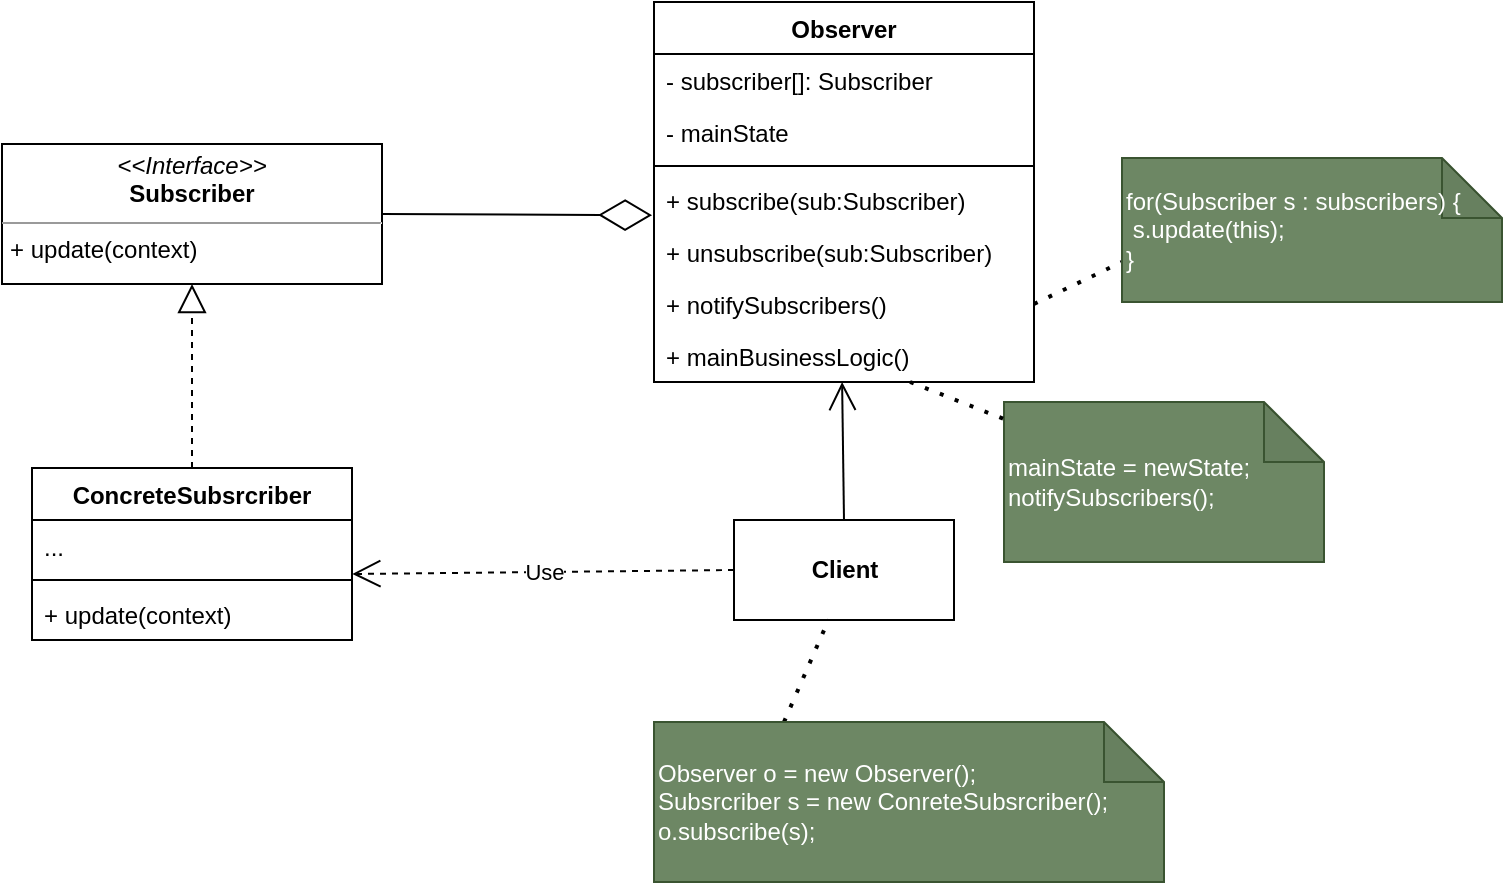 <mxfile version="20.5.1" type="github">
  <diagram id="1H10OUsN5PXFqD8tMpOQ" name="第 1 页">
    <mxGraphModel dx="1550" dy="859" grid="1" gridSize="10" guides="1" tooltips="1" connect="1" arrows="1" fold="1" page="1" pageScale="1" pageWidth="827" pageHeight="1169" math="0" shadow="0">
      <root>
        <mxCell id="0" />
        <mxCell id="1" parent="0" />
        <mxCell id="m__BaVQpfBo_4JPxNUXP-1" value="Observer" style="swimlane;fontStyle=1;align=center;verticalAlign=top;childLayout=stackLayout;horizontal=1;startSize=26;horizontalStack=0;resizeParent=1;resizeParentMax=0;resizeLast=0;collapsible=1;marginBottom=0;" vertex="1" parent="1">
          <mxGeometry x="365" y="200" width="190" height="190" as="geometry" />
        </mxCell>
        <mxCell id="m__BaVQpfBo_4JPxNUXP-2" value="- subscriber[]: Subscriber" style="text;strokeColor=none;fillColor=none;align=left;verticalAlign=top;spacingLeft=4;spacingRight=4;overflow=hidden;rotatable=0;points=[[0,0.5],[1,0.5]];portConstraint=eastwest;" vertex="1" parent="m__BaVQpfBo_4JPxNUXP-1">
          <mxGeometry y="26" width="190" height="26" as="geometry" />
        </mxCell>
        <mxCell id="m__BaVQpfBo_4JPxNUXP-14" value="- mainState" style="text;strokeColor=none;fillColor=none;align=left;verticalAlign=top;spacingLeft=4;spacingRight=4;overflow=hidden;rotatable=0;points=[[0,0.5],[1,0.5]];portConstraint=eastwest;" vertex="1" parent="m__BaVQpfBo_4JPxNUXP-1">
          <mxGeometry y="52" width="190" height="26" as="geometry" />
        </mxCell>
        <mxCell id="m__BaVQpfBo_4JPxNUXP-3" value="" style="line;strokeWidth=1;fillColor=none;align=left;verticalAlign=middle;spacingTop=-1;spacingLeft=3;spacingRight=3;rotatable=0;labelPosition=right;points=[];portConstraint=eastwest;strokeColor=inherit;" vertex="1" parent="m__BaVQpfBo_4JPxNUXP-1">
          <mxGeometry y="78" width="190" height="8" as="geometry" />
        </mxCell>
        <mxCell id="m__BaVQpfBo_4JPxNUXP-4" value="+ subscribe(sub:Subscriber)" style="text;strokeColor=none;fillColor=none;align=left;verticalAlign=top;spacingLeft=4;spacingRight=4;overflow=hidden;rotatable=0;points=[[0,0.5],[1,0.5]];portConstraint=eastwest;" vertex="1" parent="m__BaVQpfBo_4JPxNUXP-1">
          <mxGeometry y="86" width="190" height="26" as="geometry" />
        </mxCell>
        <mxCell id="m__BaVQpfBo_4JPxNUXP-11" value="+ unsubscribe(sub:Subscriber)" style="text;strokeColor=none;fillColor=none;align=left;verticalAlign=top;spacingLeft=4;spacingRight=4;overflow=hidden;rotatable=0;points=[[0,0.5],[1,0.5]];portConstraint=eastwest;" vertex="1" parent="m__BaVQpfBo_4JPxNUXP-1">
          <mxGeometry y="112" width="190" height="26" as="geometry" />
        </mxCell>
        <mxCell id="m__BaVQpfBo_4JPxNUXP-10" value="+ notifySubscribers()" style="text;strokeColor=none;fillColor=none;align=left;verticalAlign=top;spacingLeft=4;spacingRight=4;overflow=hidden;rotatable=0;points=[[0,0.5],[1,0.5]];portConstraint=eastwest;" vertex="1" parent="m__BaVQpfBo_4JPxNUXP-1">
          <mxGeometry y="138" width="190" height="26" as="geometry" />
        </mxCell>
        <mxCell id="m__BaVQpfBo_4JPxNUXP-15" value="+ mainBusinessLogic()" style="text;strokeColor=none;fillColor=none;align=left;verticalAlign=top;spacingLeft=4;spacingRight=4;overflow=hidden;rotatable=0;points=[[0,0.5],[1,0.5]];portConstraint=eastwest;" vertex="1" parent="m__BaVQpfBo_4JPxNUXP-1">
          <mxGeometry y="164" width="190" height="26" as="geometry" />
        </mxCell>
        <mxCell id="m__BaVQpfBo_4JPxNUXP-5" value="&lt;p style=&quot;margin:0px;margin-top:4px;text-align:center;&quot;&gt;&lt;i&gt;&amp;lt;&amp;lt;Interface&amp;gt;&amp;gt;&lt;/i&gt;&lt;br&gt;&lt;b&gt;Subscriber&lt;/b&gt;&lt;/p&gt;&lt;hr size=&quot;1&quot;&gt;&lt;p style=&quot;margin:0px;margin-left:4px;&quot;&gt;+ update(context)&lt;br&gt;&lt;/p&gt;" style="verticalAlign=top;align=left;overflow=fill;fontSize=12;fontFamily=Helvetica;html=1;" vertex="1" parent="1">
          <mxGeometry x="39" y="271" width="190" height="70" as="geometry" />
        </mxCell>
        <mxCell id="m__BaVQpfBo_4JPxNUXP-6" value="ConcreteSubsrcriber" style="swimlane;fontStyle=1;align=center;verticalAlign=top;childLayout=stackLayout;horizontal=1;startSize=26;horizontalStack=0;resizeParent=1;resizeParentMax=0;resizeLast=0;collapsible=1;marginBottom=0;" vertex="1" parent="1">
          <mxGeometry x="54" y="433" width="160" height="86" as="geometry" />
        </mxCell>
        <mxCell id="m__BaVQpfBo_4JPxNUXP-7" value="..." style="text;strokeColor=none;fillColor=none;align=left;verticalAlign=top;spacingLeft=4;spacingRight=4;overflow=hidden;rotatable=0;points=[[0,0.5],[1,0.5]];portConstraint=eastwest;" vertex="1" parent="m__BaVQpfBo_4JPxNUXP-6">
          <mxGeometry y="26" width="160" height="26" as="geometry" />
        </mxCell>
        <mxCell id="m__BaVQpfBo_4JPxNUXP-8" value="" style="line;strokeWidth=1;fillColor=none;align=left;verticalAlign=middle;spacingTop=-1;spacingLeft=3;spacingRight=3;rotatable=0;labelPosition=right;points=[];portConstraint=eastwest;strokeColor=inherit;" vertex="1" parent="m__BaVQpfBo_4JPxNUXP-6">
          <mxGeometry y="52" width="160" height="8" as="geometry" />
        </mxCell>
        <mxCell id="m__BaVQpfBo_4JPxNUXP-9" value="+ update(context)" style="text;strokeColor=none;fillColor=none;align=left;verticalAlign=top;spacingLeft=4;spacingRight=4;overflow=hidden;rotatable=0;points=[[0,0.5],[1,0.5]];portConstraint=eastwest;" vertex="1" parent="m__BaVQpfBo_4JPxNUXP-6">
          <mxGeometry y="60" width="160" height="26" as="geometry" />
        </mxCell>
        <mxCell id="m__BaVQpfBo_4JPxNUXP-12" value="" style="endArrow=block;dashed=1;endFill=0;endSize=12;html=1;rounded=0;exitX=0.5;exitY=0;exitDx=0;exitDy=0;entryX=0.5;entryY=1;entryDx=0;entryDy=0;" edge="1" parent="1" source="m__BaVQpfBo_4JPxNUXP-6" target="m__BaVQpfBo_4JPxNUXP-5">
          <mxGeometry width="160" relative="1" as="geometry">
            <mxPoint x="140" y="381" as="sourcePoint" />
            <mxPoint x="300" y="381" as="targetPoint" />
          </mxGeometry>
        </mxCell>
        <mxCell id="m__BaVQpfBo_4JPxNUXP-13" value="" style="endArrow=diamondThin;endFill=0;endSize=24;html=1;rounded=0;exitX=1;exitY=0.5;exitDx=0;exitDy=0;entryX=-0.005;entryY=0.792;entryDx=0;entryDy=0;entryPerimeter=0;" edge="1" parent="1" source="m__BaVQpfBo_4JPxNUXP-5" target="m__BaVQpfBo_4JPxNUXP-4">
          <mxGeometry width="160" relative="1" as="geometry">
            <mxPoint x="259" y="141" as="sourcePoint" />
            <mxPoint x="419" y="141" as="targetPoint" />
          </mxGeometry>
        </mxCell>
        <mxCell id="m__BaVQpfBo_4JPxNUXP-16" value="Client" style="html=1;fontStyle=1" vertex="1" parent="1">
          <mxGeometry x="405" y="459" width="110" height="50" as="geometry" />
        </mxCell>
        <mxCell id="m__BaVQpfBo_4JPxNUXP-17" value="Use" style="endArrow=open;endSize=12;dashed=1;html=1;rounded=0;exitX=0;exitY=0.5;exitDx=0;exitDy=0;entryX=1.001;entryY=1.038;entryDx=0;entryDy=0;entryPerimeter=0;" edge="1" parent="1" source="m__BaVQpfBo_4JPxNUXP-16" target="m__BaVQpfBo_4JPxNUXP-7">
          <mxGeometry width="160" relative="1" as="geometry">
            <mxPoint x="315" y="555" as="sourcePoint" />
            <mxPoint x="475" y="555" as="targetPoint" />
          </mxGeometry>
        </mxCell>
        <mxCell id="m__BaVQpfBo_4JPxNUXP-18" value="" style="endArrow=open;endFill=1;endSize=12;html=1;rounded=0;exitX=0.5;exitY=0;exitDx=0;exitDy=0;entryX=0.495;entryY=1;entryDx=0;entryDy=0;entryPerimeter=0;" edge="1" parent="1" source="m__BaVQpfBo_4JPxNUXP-16" target="m__BaVQpfBo_4JPxNUXP-15">
          <mxGeometry width="160" relative="1" as="geometry">
            <mxPoint x="575" y="425" as="sourcePoint" />
            <mxPoint x="735" y="425" as="targetPoint" />
          </mxGeometry>
        </mxCell>
        <mxCell id="m__BaVQpfBo_4JPxNUXP-19" value="" style="endArrow=none;dashed=1;html=1;dashPattern=1 3;strokeWidth=2;rounded=0;exitX=1;exitY=0.5;exitDx=0;exitDy=0;" edge="1" parent="1" source="m__BaVQpfBo_4JPxNUXP-10">
          <mxGeometry width="50" height="50" relative="1" as="geometry">
            <mxPoint x="589" y="340" as="sourcePoint" />
            <mxPoint x="599" y="330" as="targetPoint" />
          </mxGeometry>
        </mxCell>
        <mxCell id="m__BaVQpfBo_4JPxNUXP-20" value="for(Subscriber s : subscribers) {&lt;br&gt;&lt;span style=&quot;white-space: pre;&quot;&gt;	&lt;/span&gt;s.update(this);&lt;br&gt;}" style="shape=note;whiteSpace=wrap;html=1;backgroundOutline=1;darkOpacity=0.05;align=left;fillColor=#6d8764;fontColor=#ffffff;strokeColor=#3A5431;" vertex="1" parent="1">
          <mxGeometry x="599" y="278" width="190" height="72" as="geometry" />
        </mxCell>
        <mxCell id="m__BaVQpfBo_4JPxNUXP-21" value="" style="endArrow=none;dashed=1;html=1;dashPattern=1 3;strokeWidth=2;rounded=0;entryX=0.431;entryY=0.992;entryDx=0;entryDy=0;entryPerimeter=0;" edge="1" parent="1" target="m__BaVQpfBo_4JPxNUXP-16">
          <mxGeometry width="50" height="50" relative="1" as="geometry">
            <mxPoint x="430" y="560" as="sourcePoint" />
            <mxPoint x="460" y="540" as="targetPoint" />
          </mxGeometry>
        </mxCell>
        <mxCell id="m__BaVQpfBo_4JPxNUXP-22" value="Observer o = new Observer();&lt;br&gt;Subsrcriber s = new ConreteSubsrcriber();&lt;br&gt;o.subscribe(s);" style="shape=note;whiteSpace=wrap;html=1;backgroundOutline=1;darkOpacity=0.05;align=left;fillColor=#6d8764;fontColor=#ffffff;strokeColor=#3A5431;" vertex="1" parent="1">
          <mxGeometry x="365" y="560" width="255" height="80" as="geometry" />
        </mxCell>
        <mxCell id="m__BaVQpfBo_4JPxNUXP-24" value="mainState = newState;&lt;br&gt;notifySubscribers();" style="shape=note;whiteSpace=wrap;html=1;backgroundOutline=1;darkOpacity=0.05;align=left;fillColor=#6d8764;fontColor=#ffffff;strokeColor=#3A5431;" vertex="1" parent="1">
          <mxGeometry x="540" y="400" width="160" height="80" as="geometry" />
        </mxCell>
        <mxCell id="m__BaVQpfBo_4JPxNUXP-23" value="" style="endArrow=none;dashed=1;html=1;dashPattern=1 3;strokeWidth=2;rounded=0;" edge="1" parent="1" source="m__BaVQpfBo_4JPxNUXP-15" target="m__BaVQpfBo_4JPxNUXP-24">
          <mxGeometry width="50" height="50" relative="1" as="geometry">
            <mxPoint x="600" y="450" as="sourcePoint" />
            <mxPoint x="570" y="410" as="targetPoint" />
          </mxGeometry>
        </mxCell>
      </root>
    </mxGraphModel>
  </diagram>
</mxfile>
